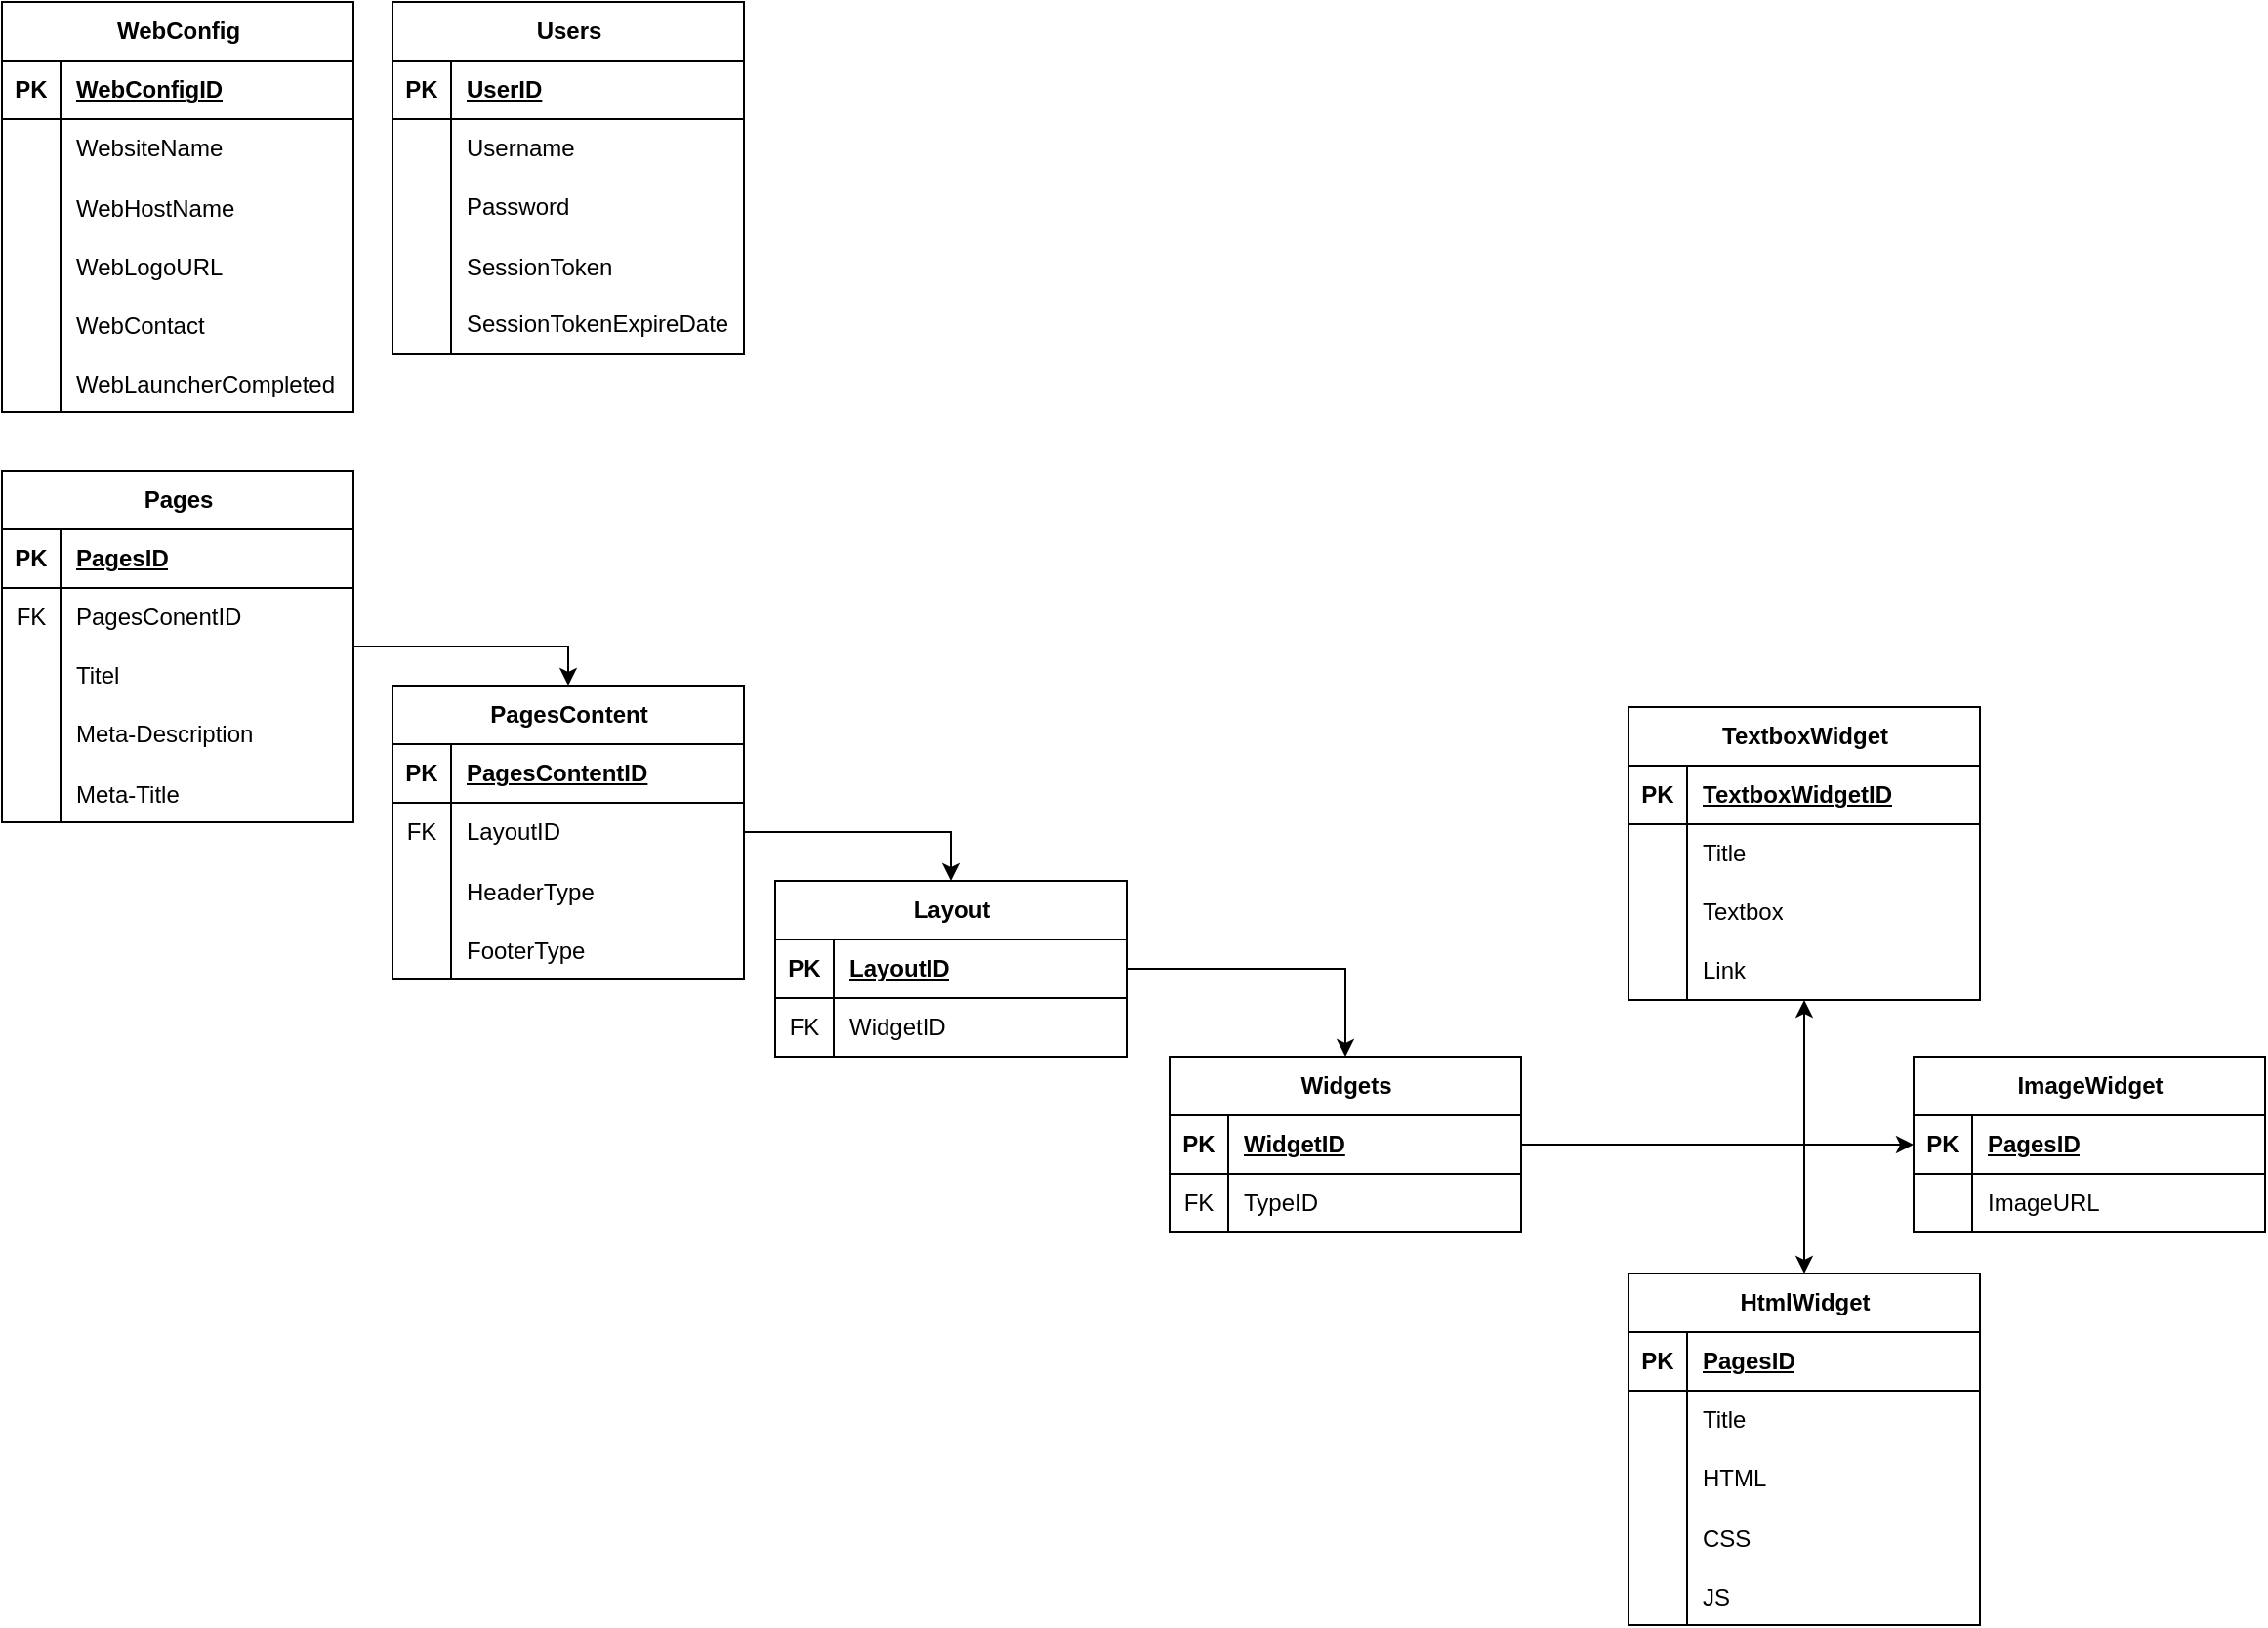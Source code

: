 <mxfile version="27.2.0">
  <diagram name="Seite-1" id="rLONAI7zuY9qaFdbgkeG">
    <mxGraphModel dx="1407" dy="897" grid="1" gridSize="10" guides="1" tooltips="1" connect="1" arrows="1" fold="1" page="1" pageScale="1" pageWidth="291" pageHeight="413" math="0" shadow="0">
      <root>
        <mxCell id="0" />
        <mxCell id="1" parent="0" />
        <mxCell id="MVed-AXv2sKmqeOvBSMl-1" value="WebConfig" style="shape=table;startSize=30;container=1;collapsible=1;childLayout=tableLayout;fixedRows=1;rowLines=0;fontStyle=1;align=center;resizeLast=1;html=1;" parent="1" vertex="1">
          <mxGeometry x="40" y="40" width="180" height="210" as="geometry" />
        </mxCell>
        <mxCell id="MVed-AXv2sKmqeOvBSMl-2" value="" style="shape=tableRow;horizontal=0;startSize=0;swimlaneHead=0;swimlaneBody=0;fillColor=none;collapsible=0;dropTarget=0;points=[[0,0.5],[1,0.5]];portConstraint=eastwest;top=0;left=0;right=0;bottom=1;" parent="MVed-AXv2sKmqeOvBSMl-1" vertex="1">
          <mxGeometry y="30" width="180" height="30" as="geometry" />
        </mxCell>
        <mxCell id="MVed-AXv2sKmqeOvBSMl-3" value="PK" style="shape=partialRectangle;connectable=0;fillColor=none;top=0;left=0;bottom=0;right=0;fontStyle=1;overflow=hidden;whiteSpace=wrap;html=1;" parent="MVed-AXv2sKmqeOvBSMl-2" vertex="1">
          <mxGeometry width="30" height="30" as="geometry">
            <mxRectangle width="30" height="30" as="alternateBounds" />
          </mxGeometry>
        </mxCell>
        <mxCell id="MVed-AXv2sKmqeOvBSMl-4" value="WebConfigID" style="shape=partialRectangle;connectable=0;fillColor=none;top=0;left=0;bottom=0;right=0;align=left;spacingLeft=6;fontStyle=5;overflow=hidden;whiteSpace=wrap;html=1;" parent="MVed-AXv2sKmqeOvBSMl-2" vertex="1">
          <mxGeometry x="30" width="150" height="30" as="geometry">
            <mxRectangle width="150" height="30" as="alternateBounds" />
          </mxGeometry>
        </mxCell>
        <mxCell id="MVed-AXv2sKmqeOvBSMl-5" value="" style="shape=tableRow;horizontal=0;startSize=0;swimlaneHead=0;swimlaneBody=0;fillColor=none;collapsible=0;dropTarget=0;points=[[0,0.5],[1,0.5]];portConstraint=eastwest;top=0;left=0;right=0;bottom=0;" parent="MVed-AXv2sKmqeOvBSMl-1" vertex="1">
          <mxGeometry y="60" width="180" height="30" as="geometry" />
        </mxCell>
        <mxCell id="MVed-AXv2sKmqeOvBSMl-6" value="" style="shape=partialRectangle;connectable=0;fillColor=none;top=0;left=0;bottom=0;right=0;editable=1;overflow=hidden;whiteSpace=wrap;html=1;" parent="MVed-AXv2sKmqeOvBSMl-5" vertex="1">
          <mxGeometry width="30" height="30" as="geometry">
            <mxRectangle width="30" height="30" as="alternateBounds" />
          </mxGeometry>
        </mxCell>
        <mxCell id="MVed-AXv2sKmqeOvBSMl-7" value="WebsiteName" style="shape=partialRectangle;connectable=0;fillColor=none;top=0;left=0;bottom=0;right=0;align=left;spacingLeft=6;overflow=hidden;whiteSpace=wrap;html=1;" parent="MVed-AXv2sKmqeOvBSMl-5" vertex="1">
          <mxGeometry x="30" width="150" height="30" as="geometry">
            <mxRectangle width="150" height="30" as="alternateBounds" />
          </mxGeometry>
        </mxCell>
        <mxCell id="MVed-AXv2sKmqeOvBSMl-27" value="" style="shape=tableRow;horizontal=0;startSize=0;swimlaneHead=0;swimlaneBody=0;fillColor=none;collapsible=0;dropTarget=0;points=[[0,0.5],[1,0.5]];portConstraint=eastwest;top=0;left=0;right=0;bottom=0;" parent="MVed-AXv2sKmqeOvBSMl-1" vertex="1">
          <mxGeometry y="90" width="180" height="30" as="geometry" />
        </mxCell>
        <mxCell id="MVed-AXv2sKmqeOvBSMl-28" value="" style="shape=partialRectangle;connectable=0;fillColor=none;top=0;left=0;bottom=0;right=0;editable=1;overflow=hidden;" parent="MVed-AXv2sKmqeOvBSMl-27" vertex="1">
          <mxGeometry width="30" height="30" as="geometry">
            <mxRectangle width="30" height="30" as="alternateBounds" />
          </mxGeometry>
        </mxCell>
        <mxCell id="MVed-AXv2sKmqeOvBSMl-29" value="WebHostName" style="shape=partialRectangle;connectable=0;fillColor=none;top=0;left=0;bottom=0;right=0;align=left;spacingLeft=6;overflow=hidden;" parent="MVed-AXv2sKmqeOvBSMl-27" vertex="1">
          <mxGeometry x="30" width="150" height="30" as="geometry">
            <mxRectangle width="150" height="30" as="alternateBounds" />
          </mxGeometry>
        </mxCell>
        <mxCell id="MVed-AXv2sKmqeOvBSMl-30" value="" style="shape=tableRow;horizontal=0;startSize=0;swimlaneHead=0;swimlaneBody=0;fillColor=none;collapsible=0;dropTarget=0;points=[[0,0.5],[1,0.5]];portConstraint=eastwest;top=0;left=0;right=0;bottom=0;" parent="MVed-AXv2sKmqeOvBSMl-1" vertex="1">
          <mxGeometry y="120" width="180" height="30" as="geometry" />
        </mxCell>
        <mxCell id="MVed-AXv2sKmqeOvBSMl-31" value="" style="shape=partialRectangle;connectable=0;fillColor=none;top=0;left=0;bottom=0;right=0;editable=1;overflow=hidden;" parent="MVed-AXv2sKmqeOvBSMl-30" vertex="1">
          <mxGeometry width="30" height="30" as="geometry">
            <mxRectangle width="30" height="30" as="alternateBounds" />
          </mxGeometry>
        </mxCell>
        <mxCell id="MVed-AXv2sKmqeOvBSMl-32" value="WebLogoURL" style="shape=partialRectangle;connectable=0;fillColor=none;top=0;left=0;bottom=0;right=0;align=left;spacingLeft=6;overflow=hidden;" parent="MVed-AXv2sKmqeOvBSMl-30" vertex="1">
          <mxGeometry x="30" width="150" height="30" as="geometry">
            <mxRectangle width="150" height="30" as="alternateBounds" />
          </mxGeometry>
        </mxCell>
        <mxCell id="MVed-AXv2sKmqeOvBSMl-36" value="" style="shape=tableRow;horizontal=0;startSize=0;swimlaneHead=0;swimlaneBody=0;fillColor=none;collapsible=0;dropTarget=0;points=[[0,0.5],[1,0.5]];portConstraint=eastwest;top=0;left=0;right=0;bottom=0;" parent="MVed-AXv2sKmqeOvBSMl-1" vertex="1">
          <mxGeometry y="150" width="180" height="30" as="geometry" />
        </mxCell>
        <mxCell id="MVed-AXv2sKmqeOvBSMl-37" value="" style="shape=partialRectangle;connectable=0;fillColor=none;top=0;left=0;bottom=0;right=0;editable=1;overflow=hidden;" parent="MVed-AXv2sKmqeOvBSMl-36" vertex="1">
          <mxGeometry width="30" height="30" as="geometry">
            <mxRectangle width="30" height="30" as="alternateBounds" />
          </mxGeometry>
        </mxCell>
        <mxCell id="MVed-AXv2sKmqeOvBSMl-38" value="WebContact" style="shape=partialRectangle;connectable=0;fillColor=none;top=0;left=0;bottom=0;right=0;align=left;spacingLeft=6;overflow=hidden;" parent="MVed-AXv2sKmqeOvBSMl-36" vertex="1">
          <mxGeometry x="30" width="150" height="30" as="geometry">
            <mxRectangle width="150" height="30" as="alternateBounds" />
          </mxGeometry>
        </mxCell>
        <mxCell id="MVed-AXv2sKmqeOvBSMl-58" value="" style="shape=tableRow;horizontal=0;startSize=0;swimlaneHead=0;swimlaneBody=0;fillColor=none;collapsible=0;dropTarget=0;points=[[0,0.5],[1,0.5]];portConstraint=eastwest;top=0;left=0;right=0;bottom=0;" parent="MVed-AXv2sKmqeOvBSMl-1" vertex="1">
          <mxGeometry y="180" width="180" height="30" as="geometry" />
        </mxCell>
        <mxCell id="MVed-AXv2sKmqeOvBSMl-59" value="" style="shape=partialRectangle;connectable=0;fillColor=none;top=0;left=0;bottom=0;right=0;editable=1;overflow=hidden;" parent="MVed-AXv2sKmqeOvBSMl-58" vertex="1">
          <mxGeometry width="30" height="30" as="geometry">
            <mxRectangle width="30" height="30" as="alternateBounds" />
          </mxGeometry>
        </mxCell>
        <mxCell id="MVed-AXv2sKmqeOvBSMl-60" value="WebLauncherCompleted" style="shape=partialRectangle;connectable=0;fillColor=none;top=0;left=0;bottom=0;right=0;align=left;spacingLeft=6;overflow=hidden;" parent="MVed-AXv2sKmqeOvBSMl-58" vertex="1">
          <mxGeometry x="30" width="150" height="30" as="geometry">
            <mxRectangle width="150" height="30" as="alternateBounds" />
          </mxGeometry>
        </mxCell>
        <mxCell id="MVed-AXv2sKmqeOvBSMl-42" value="Users" style="shape=table;startSize=30;container=1;collapsible=1;childLayout=tableLayout;fixedRows=1;rowLines=0;fontStyle=1;align=center;resizeLast=1;html=1;" parent="1" vertex="1">
          <mxGeometry x="240" y="40" width="180" height="180" as="geometry" />
        </mxCell>
        <mxCell id="MVed-AXv2sKmqeOvBSMl-43" value="" style="shape=tableRow;horizontal=0;startSize=0;swimlaneHead=0;swimlaneBody=0;fillColor=none;collapsible=0;dropTarget=0;points=[[0,0.5],[1,0.5]];portConstraint=eastwest;top=0;left=0;right=0;bottom=1;" parent="MVed-AXv2sKmqeOvBSMl-42" vertex="1">
          <mxGeometry y="30" width="180" height="30" as="geometry" />
        </mxCell>
        <mxCell id="MVed-AXv2sKmqeOvBSMl-44" value="PK" style="shape=partialRectangle;connectable=0;fillColor=none;top=0;left=0;bottom=0;right=0;fontStyle=1;overflow=hidden;whiteSpace=wrap;html=1;" parent="MVed-AXv2sKmqeOvBSMl-43" vertex="1">
          <mxGeometry width="30" height="30" as="geometry">
            <mxRectangle width="30" height="30" as="alternateBounds" />
          </mxGeometry>
        </mxCell>
        <mxCell id="MVed-AXv2sKmqeOvBSMl-45" value="UserID" style="shape=partialRectangle;connectable=0;fillColor=none;top=0;left=0;bottom=0;right=0;align=left;spacingLeft=6;fontStyle=5;overflow=hidden;whiteSpace=wrap;html=1;" parent="MVed-AXv2sKmqeOvBSMl-43" vertex="1">
          <mxGeometry x="30" width="150" height="30" as="geometry">
            <mxRectangle width="150" height="30" as="alternateBounds" />
          </mxGeometry>
        </mxCell>
        <mxCell id="MVed-AXv2sKmqeOvBSMl-46" value="" style="shape=tableRow;horizontal=0;startSize=0;swimlaneHead=0;swimlaneBody=0;fillColor=none;collapsible=0;dropTarget=0;points=[[0,0.5],[1,0.5]];portConstraint=eastwest;top=0;left=0;right=0;bottom=0;" parent="MVed-AXv2sKmqeOvBSMl-42" vertex="1">
          <mxGeometry y="60" width="180" height="30" as="geometry" />
        </mxCell>
        <mxCell id="MVed-AXv2sKmqeOvBSMl-47" value="" style="shape=partialRectangle;connectable=0;fillColor=none;top=0;left=0;bottom=0;right=0;editable=1;overflow=hidden;whiteSpace=wrap;html=1;" parent="MVed-AXv2sKmqeOvBSMl-46" vertex="1">
          <mxGeometry width="30" height="30" as="geometry">
            <mxRectangle width="30" height="30" as="alternateBounds" />
          </mxGeometry>
        </mxCell>
        <mxCell id="MVed-AXv2sKmqeOvBSMl-48" value="Username" style="shape=partialRectangle;connectable=0;fillColor=none;top=0;left=0;bottom=0;right=0;align=left;spacingLeft=6;overflow=hidden;whiteSpace=wrap;html=1;" parent="MVed-AXv2sKmqeOvBSMl-46" vertex="1">
          <mxGeometry x="30" width="150" height="30" as="geometry">
            <mxRectangle width="150" height="30" as="alternateBounds" />
          </mxGeometry>
        </mxCell>
        <mxCell id="MVed-AXv2sKmqeOvBSMl-49" value="" style="shape=tableRow;horizontal=0;startSize=0;swimlaneHead=0;swimlaneBody=0;fillColor=none;collapsible=0;dropTarget=0;points=[[0,0.5],[1,0.5]];portConstraint=eastwest;top=0;left=0;right=0;bottom=0;" parent="MVed-AXv2sKmqeOvBSMl-42" vertex="1">
          <mxGeometry y="90" width="180" height="30" as="geometry" />
        </mxCell>
        <mxCell id="MVed-AXv2sKmqeOvBSMl-50" value="" style="shape=partialRectangle;connectable=0;fillColor=none;top=0;left=0;bottom=0;right=0;editable=1;overflow=hidden;whiteSpace=wrap;html=1;" parent="MVed-AXv2sKmqeOvBSMl-49" vertex="1">
          <mxGeometry width="30" height="30" as="geometry">
            <mxRectangle width="30" height="30" as="alternateBounds" />
          </mxGeometry>
        </mxCell>
        <mxCell id="MVed-AXv2sKmqeOvBSMl-51" value="Password" style="shape=partialRectangle;connectable=0;fillColor=none;top=0;left=0;bottom=0;right=0;align=left;spacingLeft=6;overflow=hidden;whiteSpace=wrap;html=1;" parent="MVed-AXv2sKmqeOvBSMl-49" vertex="1">
          <mxGeometry x="30" width="150" height="30" as="geometry">
            <mxRectangle width="150" height="30" as="alternateBounds" />
          </mxGeometry>
        </mxCell>
        <mxCell id="MVed-AXv2sKmqeOvBSMl-55" value="" style="shape=tableRow;horizontal=0;startSize=0;swimlaneHead=0;swimlaneBody=0;fillColor=none;collapsible=0;dropTarget=0;points=[[0,0.5],[1,0.5]];portConstraint=eastwest;top=0;left=0;right=0;bottom=0;" parent="MVed-AXv2sKmqeOvBSMl-42" vertex="1">
          <mxGeometry y="120" width="180" height="30" as="geometry" />
        </mxCell>
        <mxCell id="MVed-AXv2sKmqeOvBSMl-56" value="" style="shape=partialRectangle;connectable=0;fillColor=none;top=0;left=0;bottom=0;right=0;editable=1;overflow=hidden;" parent="MVed-AXv2sKmqeOvBSMl-55" vertex="1">
          <mxGeometry width="30" height="30" as="geometry">
            <mxRectangle width="30" height="30" as="alternateBounds" />
          </mxGeometry>
        </mxCell>
        <mxCell id="MVed-AXv2sKmqeOvBSMl-57" value="SessionToken" style="shape=partialRectangle;connectable=0;fillColor=none;top=0;left=0;bottom=0;right=0;align=left;spacingLeft=6;overflow=hidden;" parent="MVed-AXv2sKmqeOvBSMl-55" vertex="1">
          <mxGeometry x="30" width="150" height="30" as="geometry">
            <mxRectangle width="150" height="30" as="alternateBounds" />
          </mxGeometry>
        </mxCell>
        <mxCell id="MVed-AXv2sKmqeOvBSMl-52" value="" style="shape=tableRow;horizontal=0;startSize=0;swimlaneHead=0;swimlaneBody=0;fillColor=none;collapsible=0;dropTarget=0;points=[[0,0.5],[1,0.5]];portConstraint=eastwest;top=0;left=0;right=0;bottom=0;" parent="MVed-AXv2sKmqeOvBSMl-42" vertex="1">
          <mxGeometry y="150" width="180" height="30" as="geometry" />
        </mxCell>
        <mxCell id="MVed-AXv2sKmqeOvBSMl-53" value="" style="shape=partialRectangle;connectable=0;fillColor=none;top=0;left=0;bottom=0;right=0;editable=1;overflow=hidden;whiteSpace=wrap;html=1;" parent="MVed-AXv2sKmqeOvBSMl-52" vertex="1">
          <mxGeometry width="30" height="30" as="geometry">
            <mxRectangle width="30" height="30" as="alternateBounds" />
          </mxGeometry>
        </mxCell>
        <mxCell id="MVed-AXv2sKmqeOvBSMl-54" value="SessionTokenExpireDate" style="shape=partialRectangle;connectable=0;fillColor=none;top=0;left=0;bottom=0;right=0;align=left;spacingLeft=6;overflow=hidden;whiteSpace=wrap;html=1;" parent="MVed-AXv2sKmqeOvBSMl-52" vertex="1">
          <mxGeometry x="30" width="150" height="30" as="geometry">
            <mxRectangle width="150" height="30" as="alternateBounds" />
          </mxGeometry>
        </mxCell>
        <mxCell id="UH3lnmZ9pDIT7OfPLdEI-92" style="edgeStyle=orthogonalEdgeStyle;rounded=0;orthogonalLoop=1;jettySize=auto;html=1;entryX=0.5;entryY=0;entryDx=0;entryDy=0;" edge="1" parent="1" source="UH3lnmZ9pDIT7OfPLdEI-1" target="UH3lnmZ9pDIT7OfPLdEI-14">
          <mxGeometry relative="1" as="geometry" />
        </mxCell>
        <mxCell id="UH3lnmZ9pDIT7OfPLdEI-1" value="Pages" style="shape=table;startSize=30;container=1;collapsible=1;childLayout=tableLayout;fixedRows=1;rowLines=0;fontStyle=1;align=center;resizeLast=1;html=1;" vertex="1" parent="1">
          <mxGeometry x="40" y="280" width="180" height="180" as="geometry" />
        </mxCell>
        <mxCell id="UH3lnmZ9pDIT7OfPLdEI-2" value="" style="shape=tableRow;horizontal=0;startSize=0;swimlaneHead=0;swimlaneBody=0;fillColor=none;collapsible=0;dropTarget=0;points=[[0,0.5],[1,0.5]];portConstraint=eastwest;top=0;left=0;right=0;bottom=1;" vertex="1" parent="UH3lnmZ9pDIT7OfPLdEI-1">
          <mxGeometry y="30" width="180" height="30" as="geometry" />
        </mxCell>
        <mxCell id="UH3lnmZ9pDIT7OfPLdEI-3" value="PK" style="shape=partialRectangle;connectable=0;fillColor=none;top=0;left=0;bottom=0;right=0;fontStyle=1;overflow=hidden;whiteSpace=wrap;html=1;" vertex="1" parent="UH3lnmZ9pDIT7OfPLdEI-2">
          <mxGeometry width="30" height="30" as="geometry">
            <mxRectangle width="30" height="30" as="alternateBounds" />
          </mxGeometry>
        </mxCell>
        <mxCell id="UH3lnmZ9pDIT7OfPLdEI-4" value="PagesID" style="shape=partialRectangle;connectable=0;fillColor=none;top=0;left=0;bottom=0;right=0;align=left;spacingLeft=6;fontStyle=5;overflow=hidden;whiteSpace=wrap;html=1;" vertex="1" parent="UH3lnmZ9pDIT7OfPLdEI-2">
          <mxGeometry x="30" width="150" height="30" as="geometry">
            <mxRectangle width="150" height="30" as="alternateBounds" />
          </mxGeometry>
        </mxCell>
        <mxCell id="UH3lnmZ9pDIT7OfPLdEI-95" value="" style="shape=tableRow;horizontal=0;startSize=0;swimlaneHead=0;swimlaneBody=0;fillColor=none;collapsible=0;dropTarget=0;points=[[0,0.5],[1,0.5]];portConstraint=eastwest;top=0;left=0;right=0;bottom=0;" vertex="1" parent="UH3lnmZ9pDIT7OfPLdEI-1">
          <mxGeometry y="60" width="180" height="30" as="geometry" />
        </mxCell>
        <mxCell id="UH3lnmZ9pDIT7OfPLdEI-96" value="FK" style="shape=partialRectangle;connectable=0;fillColor=none;top=0;left=0;bottom=0;right=0;fontStyle=0;overflow=hidden;whiteSpace=wrap;html=1;" vertex="1" parent="UH3lnmZ9pDIT7OfPLdEI-95">
          <mxGeometry width="30" height="30" as="geometry">
            <mxRectangle width="30" height="30" as="alternateBounds" />
          </mxGeometry>
        </mxCell>
        <mxCell id="UH3lnmZ9pDIT7OfPLdEI-97" value="PagesConentID" style="shape=partialRectangle;connectable=0;fillColor=none;top=0;left=0;bottom=0;right=0;align=left;spacingLeft=6;fontStyle=0;overflow=hidden;whiteSpace=wrap;html=1;" vertex="1" parent="UH3lnmZ9pDIT7OfPLdEI-95">
          <mxGeometry x="30" width="150" height="30" as="geometry">
            <mxRectangle width="150" height="30" as="alternateBounds" />
          </mxGeometry>
        </mxCell>
        <mxCell id="UH3lnmZ9pDIT7OfPLdEI-8" value="" style="shape=tableRow;horizontal=0;startSize=0;swimlaneHead=0;swimlaneBody=0;fillColor=none;collapsible=0;dropTarget=0;points=[[0,0.5],[1,0.5]];portConstraint=eastwest;top=0;left=0;right=0;bottom=0;" vertex="1" parent="UH3lnmZ9pDIT7OfPLdEI-1">
          <mxGeometry y="90" width="180" height="30" as="geometry" />
        </mxCell>
        <mxCell id="UH3lnmZ9pDIT7OfPLdEI-9" value="" style="shape=partialRectangle;connectable=0;fillColor=none;top=0;left=0;bottom=0;right=0;editable=1;overflow=hidden;whiteSpace=wrap;html=1;" vertex="1" parent="UH3lnmZ9pDIT7OfPLdEI-8">
          <mxGeometry width="30" height="30" as="geometry">
            <mxRectangle width="30" height="30" as="alternateBounds" />
          </mxGeometry>
        </mxCell>
        <mxCell id="UH3lnmZ9pDIT7OfPLdEI-10" value="Titel" style="shape=partialRectangle;connectable=0;fillColor=none;top=0;left=0;bottom=0;right=0;align=left;spacingLeft=6;overflow=hidden;whiteSpace=wrap;html=1;" vertex="1" parent="UH3lnmZ9pDIT7OfPLdEI-8">
          <mxGeometry x="30" width="150" height="30" as="geometry">
            <mxRectangle width="150" height="30" as="alternateBounds" />
          </mxGeometry>
        </mxCell>
        <mxCell id="UH3lnmZ9pDIT7OfPLdEI-11" value="" style="shape=tableRow;horizontal=0;startSize=0;swimlaneHead=0;swimlaneBody=0;fillColor=none;collapsible=0;dropTarget=0;points=[[0,0.5],[1,0.5]];portConstraint=eastwest;top=0;left=0;right=0;bottom=0;" vertex="1" parent="UH3lnmZ9pDIT7OfPLdEI-1">
          <mxGeometry y="120" width="180" height="30" as="geometry" />
        </mxCell>
        <mxCell id="UH3lnmZ9pDIT7OfPLdEI-12" value="" style="shape=partialRectangle;connectable=0;fillColor=none;top=0;left=0;bottom=0;right=0;editable=1;overflow=hidden;whiteSpace=wrap;html=1;" vertex="1" parent="UH3lnmZ9pDIT7OfPLdEI-11">
          <mxGeometry width="30" height="30" as="geometry">
            <mxRectangle width="30" height="30" as="alternateBounds" />
          </mxGeometry>
        </mxCell>
        <mxCell id="UH3lnmZ9pDIT7OfPLdEI-13" value="Meta-Description" style="shape=partialRectangle;connectable=0;fillColor=none;top=0;left=0;bottom=0;right=0;align=left;spacingLeft=6;overflow=hidden;whiteSpace=wrap;html=1;" vertex="1" parent="UH3lnmZ9pDIT7OfPLdEI-11">
          <mxGeometry x="30" width="150" height="30" as="geometry">
            <mxRectangle width="150" height="30" as="alternateBounds" />
          </mxGeometry>
        </mxCell>
        <mxCell id="UH3lnmZ9pDIT7OfPLdEI-98" value="" style="shape=tableRow;horizontal=0;startSize=0;swimlaneHead=0;swimlaneBody=0;fillColor=none;collapsible=0;dropTarget=0;points=[[0,0.5],[1,0.5]];portConstraint=eastwest;top=0;left=0;right=0;bottom=0;" vertex="1" parent="UH3lnmZ9pDIT7OfPLdEI-1">
          <mxGeometry y="150" width="180" height="30" as="geometry" />
        </mxCell>
        <mxCell id="UH3lnmZ9pDIT7OfPLdEI-99" value="" style="shape=partialRectangle;connectable=0;fillColor=none;top=0;left=0;bottom=0;right=0;editable=1;overflow=hidden;" vertex="1" parent="UH3lnmZ9pDIT7OfPLdEI-98">
          <mxGeometry width="30" height="30" as="geometry">
            <mxRectangle width="30" height="30" as="alternateBounds" />
          </mxGeometry>
        </mxCell>
        <mxCell id="UH3lnmZ9pDIT7OfPLdEI-100" value="Meta-Title" style="shape=partialRectangle;connectable=0;fillColor=none;top=0;left=0;bottom=0;right=0;align=left;spacingLeft=6;overflow=hidden;" vertex="1" parent="UH3lnmZ9pDIT7OfPLdEI-98">
          <mxGeometry x="30" width="150" height="30" as="geometry">
            <mxRectangle width="150" height="30" as="alternateBounds" />
          </mxGeometry>
        </mxCell>
        <mxCell id="UH3lnmZ9pDIT7OfPLdEI-93" style="edgeStyle=orthogonalEdgeStyle;rounded=0;orthogonalLoop=1;jettySize=auto;html=1;entryX=0.5;entryY=0;entryDx=0;entryDy=0;" edge="1" parent="1" source="UH3lnmZ9pDIT7OfPLdEI-14" target="UH3lnmZ9pDIT7OfPLdEI-27">
          <mxGeometry relative="1" as="geometry" />
        </mxCell>
        <mxCell id="UH3lnmZ9pDIT7OfPLdEI-14" value="PagesContent" style="shape=table;startSize=30;container=1;collapsible=1;childLayout=tableLayout;fixedRows=1;rowLines=0;fontStyle=1;align=center;resizeLast=1;html=1;" vertex="1" parent="1">
          <mxGeometry x="240" y="390" width="180" height="150" as="geometry" />
        </mxCell>
        <mxCell id="UH3lnmZ9pDIT7OfPLdEI-15" value="" style="shape=tableRow;horizontal=0;startSize=0;swimlaneHead=0;swimlaneBody=0;fillColor=none;collapsible=0;dropTarget=0;points=[[0,0.5],[1,0.5]];portConstraint=eastwest;top=0;left=0;right=0;bottom=1;" vertex="1" parent="UH3lnmZ9pDIT7OfPLdEI-14">
          <mxGeometry y="30" width="180" height="30" as="geometry" />
        </mxCell>
        <mxCell id="UH3lnmZ9pDIT7OfPLdEI-16" value="PK" style="shape=partialRectangle;connectable=0;fillColor=none;top=0;left=0;bottom=0;right=0;fontStyle=1;overflow=hidden;whiteSpace=wrap;html=1;" vertex="1" parent="UH3lnmZ9pDIT7OfPLdEI-15">
          <mxGeometry width="30" height="30" as="geometry">
            <mxRectangle width="30" height="30" as="alternateBounds" />
          </mxGeometry>
        </mxCell>
        <mxCell id="UH3lnmZ9pDIT7OfPLdEI-17" value="PagesContentID" style="shape=partialRectangle;connectable=0;fillColor=none;top=0;left=0;bottom=0;right=0;align=left;spacingLeft=6;fontStyle=5;overflow=hidden;whiteSpace=wrap;html=1;" vertex="1" parent="UH3lnmZ9pDIT7OfPLdEI-15">
          <mxGeometry x="30" width="150" height="30" as="geometry">
            <mxRectangle width="150" height="30" as="alternateBounds" />
          </mxGeometry>
        </mxCell>
        <mxCell id="UH3lnmZ9pDIT7OfPLdEI-101" value="" style="shape=tableRow;horizontal=0;startSize=0;swimlaneHead=0;swimlaneBody=0;fillColor=none;collapsible=0;dropTarget=0;points=[[0,0.5],[1,0.5]];portConstraint=eastwest;top=0;left=0;right=0;bottom=0;" vertex="1" parent="UH3lnmZ9pDIT7OfPLdEI-14">
          <mxGeometry y="60" width="180" height="30" as="geometry" />
        </mxCell>
        <mxCell id="UH3lnmZ9pDIT7OfPLdEI-102" value="FK" style="shape=partialRectangle;connectable=0;fillColor=none;top=0;left=0;bottom=0;right=0;fontStyle=0;overflow=hidden;whiteSpace=wrap;html=1;" vertex="1" parent="UH3lnmZ9pDIT7OfPLdEI-101">
          <mxGeometry width="30" height="30" as="geometry">
            <mxRectangle width="30" height="30" as="alternateBounds" />
          </mxGeometry>
        </mxCell>
        <mxCell id="UH3lnmZ9pDIT7OfPLdEI-103" value="LayoutID" style="shape=partialRectangle;connectable=0;fillColor=none;top=0;left=0;bottom=0;right=0;align=left;spacingLeft=6;fontStyle=0;overflow=hidden;whiteSpace=wrap;html=1;" vertex="1" parent="UH3lnmZ9pDIT7OfPLdEI-101">
          <mxGeometry x="30" width="150" height="30" as="geometry">
            <mxRectangle width="150" height="30" as="alternateBounds" />
          </mxGeometry>
        </mxCell>
        <mxCell id="UH3lnmZ9pDIT7OfPLdEI-122" value="" style="shape=tableRow;horizontal=0;startSize=0;swimlaneHead=0;swimlaneBody=0;fillColor=none;collapsible=0;dropTarget=0;points=[[0,0.5],[1,0.5]];portConstraint=eastwest;top=0;left=0;right=0;bottom=0;" vertex="1" parent="UH3lnmZ9pDIT7OfPLdEI-14">
          <mxGeometry y="90" width="180" height="30" as="geometry" />
        </mxCell>
        <mxCell id="UH3lnmZ9pDIT7OfPLdEI-123" value="" style="shape=partialRectangle;connectable=0;fillColor=none;top=0;left=0;bottom=0;right=0;editable=1;overflow=hidden;" vertex="1" parent="UH3lnmZ9pDIT7OfPLdEI-122">
          <mxGeometry width="30" height="30" as="geometry">
            <mxRectangle width="30" height="30" as="alternateBounds" />
          </mxGeometry>
        </mxCell>
        <mxCell id="UH3lnmZ9pDIT7OfPLdEI-124" value="HeaderType" style="shape=partialRectangle;connectable=0;fillColor=none;top=0;left=0;bottom=0;right=0;align=left;spacingLeft=6;overflow=hidden;" vertex="1" parent="UH3lnmZ9pDIT7OfPLdEI-122">
          <mxGeometry x="30" width="150" height="30" as="geometry">
            <mxRectangle width="150" height="30" as="alternateBounds" />
          </mxGeometry>
        </mxCell>
        <mxCell id="UH3lnmZ9pDIT7OfPLdEI-119" value="" style="shape=tableRow;horizontal=0;startSize=0;swimlaneHead=0;swimlaneBody=0;fillColor=none;collapsible=0;dropTarget=0;points=[[0,0.5],[1,0.5]];portConstraint=eastwest;top=0;left=0;right=0;bottom=0;" vertex="1" parent="UH3lnmZ9pDIT7OfPLdEI-14">
          <mxGeometry y="120" width="180" height="30" as="geometry" />
        </mxCell>
        <mxCell id="UH3lnmZ9pDIT7OfPLdEI-120" value="" style="shape=partialRectangle;connectable=0;fillColor=none;top=0;left=0;bottom=0;right=0;editable=1;overflow=hidden;" vertex="1" parent="UH3lnmZ9pDIT7OfPLdEI-119">
          <mxGeometry width="30" height="30" as="geometry">
            <mxRectangle width="30" height="30" as="alternateBounds" />
          </mxGeometry>
        </mxCell>
        <mxCell id="UH3lnmZ9pDIT7OfPLdEI-121" value="FooterType" style="shape=partialRectangle;connectable=0;fillColor=none;top=0;left=0;bottom=0;right=0;align=left;spacingLeft=6;overflow=hidden;" vertex="1" parent="UH3lnmZ9pDIT7OfPLdEI-119">
          <mxGeometry x="30" width="150" height="30" as="geometry">
            <mxRectangle width="150" height="30" as="alternateBounds" />
          </mxGeometry>
        </mxCell>
        <mxCell id="UH3lnmZ9pDIT7OfPLdEI-94" style="edgeStyle=orthogonalEdgeStyle;rounded=0;orthogonalLoop=1;jettySize=auto;html=1;entryX=0.5;entryY=0;entryDx=0;entryDy=0;" edge="1" parent="1" source="UH3lnmZ9pDIT7OfPLdEI-27" target="UH3lnmZ9pDIT7OfPLdEI-40">
          <mxGeometry relative="1" as="geometry" />
        </mxCell>
        <mxCell id="UH3lnmZ9pDIT7OfPLdEI-27" value="Layout" style="shape=table;startSize=30;container=1;collapsible=1;childLayout=tableLayout;fixedRows=1;rowLines=0;fontStyle=1;align=center;resizeLast=1;html=1;" vertex="1" parent="1">
          <mxGeometry x="436" y="490" width="180" height="90" as="geometry" />
        </mxCell>
        <mxCell id="UH3lnmZ9pDIT7OfPLdEI-28" value="" style="shape=tableRow;horizontal=0;startSize=0;swimlaneHead=0;swimlaneBody=0;fillColor=none;collapsible=0;dropTarget=0;points=[[0,0.5],[1,0.5]];portConstraint=eastwest;top=0;left=0;right=0;bottom=1;" vertex="1" parent="UH3lnmZ9pDIT7OfPLdEI-27">
          <mxGeometry y="30" width="180" height="30" as="geometry" />
        </mxCell>
        <mxCell id="UH3lnmZ9pDIT7OfPLdEI-29" value="PK" style="shape=partialRectangle;connectable=0;fillColor=none;top=0;left=0;bottom=0;right=0;fontStyle=1;overflow=hidden;whiteSpace=wrap;html=1;" vertex="1" parent="UH3lnmZ9pDIT7OfPLdEI-28">
          <mxGeometry width="30" height="30" as="geometry">
            <mxRectangle width="30" height="30" as="alternateBounds" />
          </mxGeometry>
        </mxCell>
        <mxCell id="UH3lnmZ9pDIT7OfPLdEI-30" value="LayoutID" style="shape=partialRectangle;connectable=0;fillColor=none;top=0;left=0;bottom=0;right=0;align=left;spacingLeft=6;fontStyle=5;overflow=hidden;whiteSpace=wrap;html=1;" vertex="1" parent="UH3lnmZ9pDIT7OfPLdEI-28">
          <mxGeometry x="30" width="150" height="30" as="geometry">
            <mxRectangle width="150" height="30" as="alternateBounds" />
          </mxGeometry>
        </mxCell>
        <mxCell id="UH3lnmZ9pDIT7OfPLdEI-104" value="" style="shape=tableRow;horizontal=0;startSize=0;swimlaneHead=0;swimlaneBody=0;fillColor=none;collapsible=0;dropTarget=0;points=[[0,0.5],[1,0.5]];portConstraint=eastwest;top=0;left=0;right=0;bottom=0;" vertex="1" parent="UH3lnmZ9pDIT7OfPLdEI-27">
          <mxGeometry y="60" width="180" height="30" as="geometry" />
        </mxCell>
        <mxCell id="UH3lnmZ9pDIT7OfPLdEI-105" value="FK" style="shape=partialRectangle;connectable=0;fillColor=none;top=0;left=0;bottom=0;right=0;fontStyle=0;overflow=hidden;whiteSpace=wrap;html=1;" vertex="1" parent="UH3lnmZ9pDIT7OfPLdEI-104">
          <mxGeometry width="30" height="30" as="geometry">
            <mxRectangle width="30" height="30" as="alternateBounds" />
          </mxGeometry>
        </mxCell>
        <mxCell id="UH3lnmZ9pDIT7OfPLdEI-106" value="WidgetID" style="shape=partialRectangle;connectable=0;fillColor=none;top=0;left=0;bottom=0;right=0;align=left;spacingLeft=6;fontStyle=0;overflow=hidden;whiteSpace=wrap;html=1;" vertex="1" parent="UH3lnmZ9pDIT7OfPLdEI-104">
          <mxGeometry x="30" width="150" height="30" as="geometry">
            <mxRectangle width="150" height="30" as="alternateBounds" />
          </mxGeometry>
        </mxCell>
        <mxCell id="UH3lnmZ9pDIT7OfPLdEI-116" style="edgeStyle=orthogonalEdgeStyle;rounded=0;orthogonalLoop=1;jettySize=auto;html=1;" edge="1" parent="1" source="UH3lnmZ9pDIT7OfPLdEI-40" target="UH3lnmZ9pDIT7OfPLdEI-53">
          <mxGeometry relative="1" as="geometry" />
        </mxCell>
        <mxCell id="UH3lnmZ9pDIT7OfPLdEI-117" style="edgeStyle=orthogonalEdgeStyle;rounded=0;orthogonalLoop=1;jettySize=auto;html=1;" edge="1" parent="1" source="UH3lnmZ9pDIT7OfPLdEI-40" target="UH3lnmZ9pDIT7OfPLdEI-79">
          <mxGeometry relative="1" as="geometry" />
        </mxCell>
        <mxCell id="UH3lnmZ9pDIT7OfPLdEI-118" style="edgeStyle=orthogonalEdgeStyle;rounded=0;orthogonalLoop=1;jettySize=auto;html=1;" edge="1" parent="1" source="UH3lnmZ9pDIT7OfPLdEI-40" target="UH3lnmZ9pDIT7OfPLdEI-66">
          <mxGeometry relative="1" as="geometry" />
        </mxCell>
        <mxCell id="UH3lnmZ9pDIT7OfPLdEI-40" value="Widgets" style="shape=table;startSize=30;container=1;collapsible=1;childLayout=tableLayout;fixedRows=1;rowLines=0;fontStyle=1;align=center;resizeLast=1;html=1;" vertex="1" parent="1">
          <mxGeometry x="638" y="580" width="180" height="90" as="geometry" />
        </mxCell>
        <mxCell id="UH3lnmZ9pDIT7OfPLdEI-41" value="" style="shape=tableRow;horizontal=0;startSize=0;swimlaneHead=0;swimlaneBody=0;fillColor=none;collapsible=0;dropTarget=0;points=[[0,0.5],[1,0.5]];portConstraint=eastwest;top=0;left=0;right=0;bottom=1;" vertex="1" parent="UH3lnmZ9pDIT7OfPLdEI-40">
          <mxGeometry y="30" width="180" height="30" as="geometry" />
        </mxCell>
        <mxCell id="UH3lnmZ9pDIT7OfPLdEI-42" value="PK" style="shape=partialRectangle;connectable=0;fillColor=none;top=0;left=0;bottom=0;right=0;fontStyle=1;overflow=hidden;whiteSpace=wrap;html=1;" vertex="1" parent="UH3lnmZ9pDIT7OfPLdEI-41">
          <mxGeometry width="30" height="30" as="geometry">
            <mxRectangle width="30" height="30" as="alternateBounds" />
          </mxGeometry>
        </mxCell>
        <mxCell id="UH3lnmZ9pDIT7OfPLdEI-43" value="WidgetID" style="shape=partialRectangle;connectable=0;fillColor=none;top=0;left=0;bottom=0;right=0;align=left;spacingLeft=6;fontStyle=5;overflow=hidden;whiteSpace=wrap;html=1;" vertex="1" parent="UH3lnmZ9pDIT7OfPLdEI-41">
          <mxGeometry x="30" width="150" height="30" as="geometry">
            <mxRectangle width="150" height="30" as="alternateBounds" />
          </mxGeometry>
        </mxCell>
        <mxCell id="UH3lnmZ9pDIT7OfPLdEI-107" value="" style="shape=tableRow;horizontal=0;startSize=0;swimlaneHead=0;swimlaneBody=0;fillColor=none;collapsible=0;dropTarget=0;points=[[0,0.5],[1,0.5]];portConstraint=eastwest;top=0;left=0;right=0;bottom=0;" vertex="1" parent="UH3lnmZ9pDIT7OfPLdEI-40">
          <mxGeometry y="60" width="180" height="30" as="geometry" />
        </mxCell>
        <mxCell id="UH3lnmZ9pDIT7OfPLdEI-108" value="FK" style="shape=partialRectangle;connectable=0;fillColor=none;top=0;left=0;bottom=0;right=0;fontStyle=0;overflow=hidden;whiteSpace=wrap;html=1;" vertex="1" parent="UH3lnmZ9pDIT7OfPLdEI-107">
          <mxGeometry width="30" height="30" as="geometry">
            <mxRectangle width="30" height="30" as="alternateBounds" />
          </mxGeometry>
        </mxCell>
        <mxCell id="UH3lnmZ9pDIT7OfPLdEI-109" value="TypeID" style="shape=partialRectangle;connectable=0;fillColor=none;top=0;left=0;bottom=0;right=0;align=left;spacingLeft=6;fontStyle=0;overflow=hidden;whiteSpace=wrap;html=1;" vertex="1" parent="UH3lnmZ9pDIT7OfPLdEI-107">
          <mxGeometry x="30" width="150" height="30" as="geometry">
            <mxRectangle width="150" height="30" as="alternateBounds" />
          </mxGeometry>
        </mxCell>
        <mxCell id="UH3lnmZ9pDIT7OfPLdEI-53" value="TextboxWidget" style="shape=table;startSize=30;container=1;collapsible=1;childLayout=tableLayout;fixedRows=1;rowLines=0;fontStyle=1;align=center;resizeLast=1;html=1;" vertex="1" parent="1">
          <mxGeometry x="873" y="401" width="180" height="150" as="geometry" />
        </mxCell>
        <mxCell id="UH3lnmZ9pDIT7OfPLdEI-54" value="" style="shape=tableRow;horizontal=0;startSize=0;swimlaneHead=0;swimlaneBody=0;fillColor=none;collapsible=0;dropTarget=0;points=[[0,0.5],[1,0.5]];portConstraint=eastwest;top=0;left=0;right=0;bottom=1;" vertex="1" parent="UH3lnmZ9pDIT7OfPLdEI-53">
          <mxGeometry y="30" width="180" height="30" as="geometry" />
        </mxCell>
        <mxCell id="UH3lnmZ9pDIT7OfPLdEI-55" value="PK" style="shape=partialRectangle;connectable=0;fillColor=none;top=0;left=0;bottom=0;right=0;fontStyle=1;overflow=hidden;whiteSpace=wrap;html=1;" vertex="1" parent="UH3lnmZ9pDIT7OfPLdEI-54">
          <mxGeometry width="30" height="30" as="geometry">
            <mxRectangle width="30" height="30" as="alternateBounds" />
          </mxGeometry>
        </mxCell>
        <mxCell id="UH3lnmZ9pDIT7OfPLdEI-56" value="TextboxWidgetID" style="shape=partialRectangle;connectable=0;fillColor=none;top=0;left=0;bottom=0;right=0;align=left;spacingLeft=6;fontStyle=5;overflow=hidden;whiteSpace=wrap;html=1;" vertex="1" parent="UH3lnmZ9pDIT7OfPLdEI-54">
          <mxGeometry x="30" width="150" height="30" as="geometry">
            <mxRectangle width="150" height="30" as="alternateBounds" />
          </mxGeometry>
        </mxCell>
        <mxCell id="UH3lnmZ9pDIT7OfPLdEI-57" value="" style="shape=tableRow;horizontal=0;startSize=0;swimlaneHead=0;swimlaneBody=0;fillColor=none;collapsible=0;dropTarget=0;points=[[0,0.5],[1,0.5]];portConstraint=eastwest;top=0;left=0;right=0;bottom=0;" vertex="1" parent="UH3lnmZ9pDIT7OfPLdEI-53">
          <mxGeometry y="60" width="180" height="30" as="geometry" />
        </mxCell>
        <mxCell id="UH3lnmZ9pDIT7OfPLdEI-58" value="" style="shape=partialRectangle;connectable=0;fillColor=none;top=0;left=0;bottom=0;right=0;editable=1;overflow=hidden;whiteSpace=wrap;html=1;" vertex="1" parent="UH3lnmZ9pDIT7OfPLdEI-57">
          <mxGeometry width="30" height="30" as="geometry">
            <mxRectangle width="30" height="30" as="alternateBounds" />
          </mxGeometry>
        </mxCell>
        <mxCell id="UH3lnmZ9pDIT7OfPLdEI-59" value="Title" style="shape=partialRectangle;connectable=0;fillColor=none;top=0;left=0;bottom=0;right=0;align=left;spacingLeft=6;overflow=hidden;whiteSpace=wrap;html=1;" vertex="1" parent="UH3lnmZ9pDIT7OfPLdEI-57">
          <mxGeometry x="30" width="150" height="30" as="geometry">
            <mxRectangle width="150" height="30" as="alternateBounds" />
          </mxGeometry>
        </mxCell>
        <mxCell id="UH3lnmZ9pDIT7OfPLdEI-60" value="" style="shape=tableRow;horizontal=0;startSize=0;swimlaneHead=0;swimlaneBody=0;fillColor=none;collapsible=0;dropTarget=0;points=[[0,0.5],[1,0.5]];portConstraint=eastwest;top=0;left=0;right=0;bottom=0;" vertex="1" parent="UH3lnmZ9pDIT7OfPLdEI-53">
          <mxGeometry y="90" width="180" height="30" as="geometry" />
        </mxCell>
        <mxCell id="UH3lnmZ9pDIT7OfPLdEI-61" value="" style="shape=partialRectangle;connectable=0;fillColor=none;top=0;left=0;bottom=0;right=0;editable=1;overflow=hidden;whiteSpace=wrap;html=1;" vertex="1" parent="UH3lnmZ9pDIT7OfPLdEI-60">
          <mxGeometry width="30" height="30" as="geometry">
            <mxRectangle width="30" height="30" as="alternateBounds" />
          </mxGeometry>
        </mxCell>
        <mxCell id="UH3lnmZ9pDIT7OfPLdEI-62" value="Textbox" style="shape=partialRectangle;connectable=0;fillColor=none;top=0;left=0;bottom=0;right=0;align=left;spacingLeft=6;overflow=hidden;whiteSpace=wrap;html=1;" vertex="1" parent="UH3lnmZ9pDIT7OfPLdEI-60">
          <mxGeometry x="30" width="150" height="30" as="geometry">
            <mxRectangle width="150" height="30" as="alternateBounds" />
          </mxGeometry>
        </mxCell>
        <mxCell id="UH3lnmZ9pDIT7OfPLdEI-63" value="" style="shape=tableRow;horizontal=0;startSize=0;swimlaneHead=0;swimlaneBody=0;fillColor=none;collapsible=0;dropTarget=0;points=[[0,0.5],[1,0.5]];portConstraint=eastwest;top=0;left=0;right=0;bottom=0;" vertex="1" parent="UH3lnmZ9pDIT7OfPLdEI-53">
          <mxGeometry y="120" width="180" height="30" as="geometry" />
        </mxCell>
        <mxCell id="UH3lnmZ9pDIT7OfPLdEI-64" value="" style="shape=partialRectangle;connectable=0;fillColor=none;top=0;left=0;bottom=0;right=0;editable=1;overflow=hidden;whiteSpace=wrap;html=1;" vertex="1" parent="UH3lnmZ9pDIT7OfPLdEI-63">
          <mxGeometry width="30" height="30" as="geometry">
            <mxRectangle width="30" height="30" as="alternateBounds" />
          </mxGeometry>
        </mxCell>
        <mxCell id="UH3lnmZ9pDIT7OfPLdEI-65" value="Link" style="shape=partialRectangle;connectable=0;fillColor=none;top=0;left=0;bottom=0;right=0;align=left;spacingLeft=6;overflow=hidden;whiteSpace=wrap;html=1;" vertex="1" parent="UH3lnmZ9pDIT7OfPLdEI-63">
          <mxGeometry x="30" width="150" height="30" as="geometry">
            <mxRectangle width="150" height="30" as="alternateBounds" />
          </mxGeometry>
        </mxCell>
        <mxCell id="UH3lnmZ9pDIT7OfPLdEI-66" value="ImageWidget" style="shape=table;startSize=30;container=1;collapsible=1;childLayout=tableLayout;fixedRows=1;rowLines=0;fontStyle=1;align=center;resizeLast=1;html=1;" vertex="1" parent="1">
          <mxGeometry x="1019" y="580" width="180" height="90" as="geometry" />
        </mxCell>
        <mxCell id="UH3lnmZ9pDIT7OfPLdEI-67" value="" style="shape=tableRow;horizontal=0;startSize=0;swimlaneHead=0;swimlaneBody=0;fillColor=none;collapsible=0;dropTarget=0;points=[[0,0.5],[1,0.5]];portConstraint=eastwest;top=0;left=0;right=0;bottom=1;" vertex="1" parent="UH3lnmZ9pDIT7OfPLdEI-66">
          <mxGeometry y="30" width="180" height="30" as="geometry" />
        </mxCell>
        <mxCell id="UH3lnmZ9pDIT7OfPLdEI-68" value="PK" style="shape=partialRectangle;connectable=0;fillColor=none;top=0;left=0;bottom=0;right=0;fontStyle=1;overflow=hidden;whiteSpace=wrap;html=1;" vertex="1" parent="UH3lnmZ9pDIT7OfPLdEI-67">
          <mxGeometry width="30" height="30" as="geometry">
            <mxRectangle width="30" height="30" as="alternateBounds" />
          </mxGeometry>
        </mxCell>
        <mxCell id="UH3lnmZ9pDIT7OfPLdEI-69" value="PagesID" style="shape=partialRectangle;connectable=0;fillColor=none;top=0;left=0;bottom=0;right=0;align=left;spacingLeft=6;fontStyle=5;overflow=hidden;whiteSpace=wrap;html=1;" vertex="1" parent="UH3lnmZ9pDIT7OfPLdEI-67">
          <mxGeometry x="30" width="150" height="30" as="geometry">
            <mxRectangle width="150" height="30" as="alternateBounds" />
          </mxGeometry>
        </mxCell>
        <mxCell id="UH3lnmZ9pDIT7OfPLdEI-70" value="" style="shape=tableRow;horizontal=0;startSize=0;swimlaneHead=0;swimlaneBody=0;fillColor=none;collapsible=0;dropTarget=0;points=[[0,0.5],[1,0.5]];portConstraint=eastwest;top=0;left=0;right=0;bottom=0;" vertex="1" parent="UH3lnmZ9pDIT7OfPLdEI-66">
          <mxGeometry y="60" width="180" height="30" as="geometry" />
        </mxCell>
        <mxCell id="UH3lnmZ9pDIT7OfPLdEI-71" value="" style="shape=partialRectangle;connectable=0;fillColor=none;top=0;left=0;bottom=0;right=0;editable=1;overflow=hidden;whiteSpace=wrap;html=1;" vertex="1" parent="UH3lnmZ9pDIT7OfPLdEI-70">
          <mxGeometry width="30" height="30" as="geometry">
            <mxRectangle width="30" height="30" as="alternateBounds" />
          </mxGeometry>
        </mxCell>
        <mxCell id="UH3lnmZ9pDIT7OfPLdEI-72" value="ImageURL" style="shape=partialRectangle;connectable=0;fillColor=none;top=0;left=0;bottom=0;right=0;align=left;spacingLeft=6;overflow=hidden;whiteSpace=wrap;html=1;" vertex="1" parent="UH3lnmZ9pDIT7OfPLdEI-70">
          <mxGeometry x="30" width="150" height="30" as="geometry">
            <mxRectangle width="150" height="30" as="alternateBounds" />
          </mxGeometry>
        </mxCell>
        <mxCell id="UH3lnmZ9pDIT7OfPLdEI-79" value="HtmlWidget" style="shape=table;startSize=30;container=1;collapsible=1;childLayout=tableLayout;fixedRows=1;rowLines=0;fontStyle=1;align=center;resizeLast=1;html=1;" vertex="1" parent="1">
          <mxGeometry x="873" y="691" width="180" height="180" as="geometry" />
        </mxCell>
        <mxCell id="UH3lnmZ9pDIT7OfPLdEI-80" value="" style="shape=tableRow;horizontal=0;startSize=0;swimlaneHead=0;swimlaneBody=0;fillColor=none;collapsible=0;dropTarget=0;points=[[0,0.5],[1,0.5]];portConstraint=eastwest;top=0;left=0;right=0;bottom=1;" vertex="1" parent="UH3lnmZ9pDIT7OfPLdEI-79">
          <mxGeometry y="30" width="180" height="30" as="geometry" />
        </mxCell>
        <mxCell id="UH3lnmZ9pDIT7OfPLdEI-81" value="PK" style="shape=partialRectangle;connectable=0;fillColor=none;top=0;left=0;bottom=0;right=0;fontStyle=1;overflow=hidden;whiteSpace=wrap;html=1;" vertex="1" parent="UH3lnmZ9pDIT7OfPLdEI-80">
          <mxGeometry width="30" height="30" as="geometry">
            <mxRectangle width="30" height="30" as="alternateBounds" />
          </mxGeometry>
        </mxCell>
        <mxCell id="UH3lnmZ9pDIT7OfPLdEI-82" value="PagesID" style="shape=partialRectangle;connectable=0;fillColor=none;top=0;left=0;bottom=0;right=0;align=left;spacingLeft=6;fontStyle=5;overflow=hidden;whiteSpace=wrap;html=1;" vertex="1" parent="UH3lnmZ9pDIT7OfPLdEI-80">
          <mxGeometry x="30" width="150" height="30" as="geometry">
            <mxRectangle width="150" height="30" as="alternateBounds" />
          </mxGeometry>
        </mxCell>
        <mxCell id="UH3lnmZ9pDIT7OfPLdEI-83" value="" style="shape=tableRow;horizontal=0;startSize=0;swimlaneHead=0;swimlaneBody=0;fillColor=none;collapsible=0;dropTarget=0;points=[[0,0.5],[1,0.5]];portConstraint=eastwest;top=0;left=0;right=0;bottom=0;" vertex="1" parent="UH3lnmZ9pDIT7OfPLdEI-79">
          <mxGeometry y="60" width="180" height="30" as="geometry" />
        </mxCell>
        <mxCell id="UH3lnmZ9pDIT7OfPLdEI-84" value="" style="shape=partialRectangle;connectable=0;fillColor=none;top=0;left=0;bottom=0;right=0;editable=1;overflow=hidden;whiteSpace=wrap;html=1;" vertex="1" parent="UH3lnmZ9pDIT7OfPLdEI-83">
          <mxGeometry width="30" height="30" as="geometry">
            <mxRectangle width="30" height="30" as="alternateBounds" />
          </mxGeometry>
        </mxCell>
        <mxCell id="UH3lnmZ9pDIT7OfPLdEI-85" value="Title" style="shape=partialRectangle;connectable=0;fillColor=none;top=0;left=0;bottom=0;right=0;align=left;spacingLeft=6;overflow=hidden;whiteSpace=wrap;html=1;" vertex="1" parent="UH3lnmZ9pDIT7OfPLdEI-83">
          <mxGeometry x="30" width="150" height="30" as="geometry">
            <mxRectangle width="150" height="30" as="alternateBounds" />
          </mxGeometry>
        </mxCell>
        <mxCell id="UH3lnmZ9pDIT7OfPLdEI-86" value="" style="shape=tableRow;horizontal=0;startSize=0;swimlaneHead=0;swimlaneBody=0;fillColor=none;collapsible=0;dropTarget=0;points=[[0,0.5],[1,0.5]];portConstraint=eastwest;top=0;left=0;right=0;bottom=0;" vertex="1" parent="UH3lnmZ9pDIT7OfPLdEI-79">
          <mxGeometry y="90" width="180" height="30" as="geometry" />
        </mxCell>
        <mxCell id="UH3lnmZ9pDIT7OfPLdEI-87" value="" style="shape=partialRectangle;connectable=0;fillColor=none;top=0;left=0;bottom=0;right=0;editable=1;overflow=hidden;whiteSpace=wrap;html=1;" vertex="1" parent="UH3lnmZ9pDIT7OfPLdEI-86">
          <mxGeometry width="30" height="30" as="geometry">
            <mxRectangle width="30" height="30" as="alternateBounds" />
          </mxGeometry>
        </mxCell>
        <mxCell id="UH3lnmZ9pDIT7OfPLdEI-88" value="HTML" style="shape=partialRectangle;connectable=0;fillColor=none;top=0;left=0;bottom=0;right=0;align=left;spacingLeft=6;overflow=hidden;whiteSpace=wrap;html=1;" vertex="1" parent="UH3lnmZ9pDIT7OfPLdEI-86">
          <mxGeometry x="30" width="150" height="30" as="geometry">
            <mxRectangle width="150" height="30" as="alternateBounds" />
          </mxGeometry>
        </mxCell>
        <mxCell id="UH3lnmZ9pDIT7OfPLdEI-110" value="" style="shape=tableRow;horizontal=0;startSize=0;swimlaneHead=0;swimlaneBody=0;fillColor=none;collapsible=0;dropTarget=0;points=[[0,0.5],[1,0.5]];portConstraint=eastwest;top=0;left=0;right=0;bottom=0;" vertex="1" parent="UH3lnmZ9pDIT7OfPLdEI-79">
          <mxGeometry y="120" width="180" height="30" as="geometry" />
        </mxCell>
        <mxCell id="UH3lnmZ9pDIT7OfPLdEI-111" value="" style="shape=partialRectangle;connectable=0;fillColor=none;top=0;left=0;bottom=0;right=0;editable=1;overflow=hidden;" vertex="1" parent="UH3lnmZ9pDIT7OfPLdEI-110">
          <mxGeometry width="30" height="30" as="geometry">
            <mxRectangle width="30" height="30" as="alternateBounds" />
          </mxGeometry>
        </mxCell>
        <mxCell id="UH3lnmZ9pDIT7OfPLdEI-112" value="CSS" style="shape=partialRectangle;connectable=0;fillColor=none;top=0;left=0;bottom=0;right=0;align=left;spacingLeft=6;overflow=hidden;" vertex="1" parent="UH3lnmZ9pDIT7OfPLdEI-110">
          <mxGeometry x="30" width="150" height="30" as="geometry">
            <mxRectangle width="150" height="30" as="alternateBounds" />
          </mxGeometry>
        </mxCell>
        <mxCell id="UH3lnmZ9pDIT7OfPLdEI-113" value="" style="shape=tableRow;horizontal=0;startSize=0;swimlaneHead=0;swimlaneBody=0;fillColor=none;collapsible=0;dropTarget=0;points=[[0,0.5],[1,0.5]];portConstraint=eastwest;top=0;left=0;right=0;bottom=0;" vertex="1" parent="UH3lnmZ9pDIT7OfPLdEI-79">
          <mxGeometry y="150" width="180" height="30" as="geometry" />
        </mxCell>
        <mxCell id="UH3lnmZ9pDIT7OfPLdEI-114" value="" style="shape=partialRectangle;connectable=0;fillColor=none;top=0;left=0;bottom=0;right=0;editable=1;overflow=hidden;" vertex="1" parent="UH3lnmZ9pDIT7OfPLdEI-113">
          <mxGeometry width="30" height="30" as="geometry">
            <mxRectangle width="30" height="30" as="alternateBounds" />
          </mxGeometry>
        </mxCell>
        <mxCell id="UH3lnmZ9pDIT7OfPLdEI-115" value="JS" style="shape=partialRectangle;connectable=0;fillColor=none;top=0;left=0;bottom=0;right=0;align=left;spacingLeft=6;overflow=hidden;" vertex="1" parent="UH3lnmZ9pDIT7OfPLdEI-113">
          <mxGeometry x="30" width="150" height="30" as="geometry">
            <mxRectangle width="150" height="30" as="alternateBounds" />
          </mxGeometry>
        </mxCell>
      </root>
    </mxGraphModel>
  </diagram>
</mxfile>
